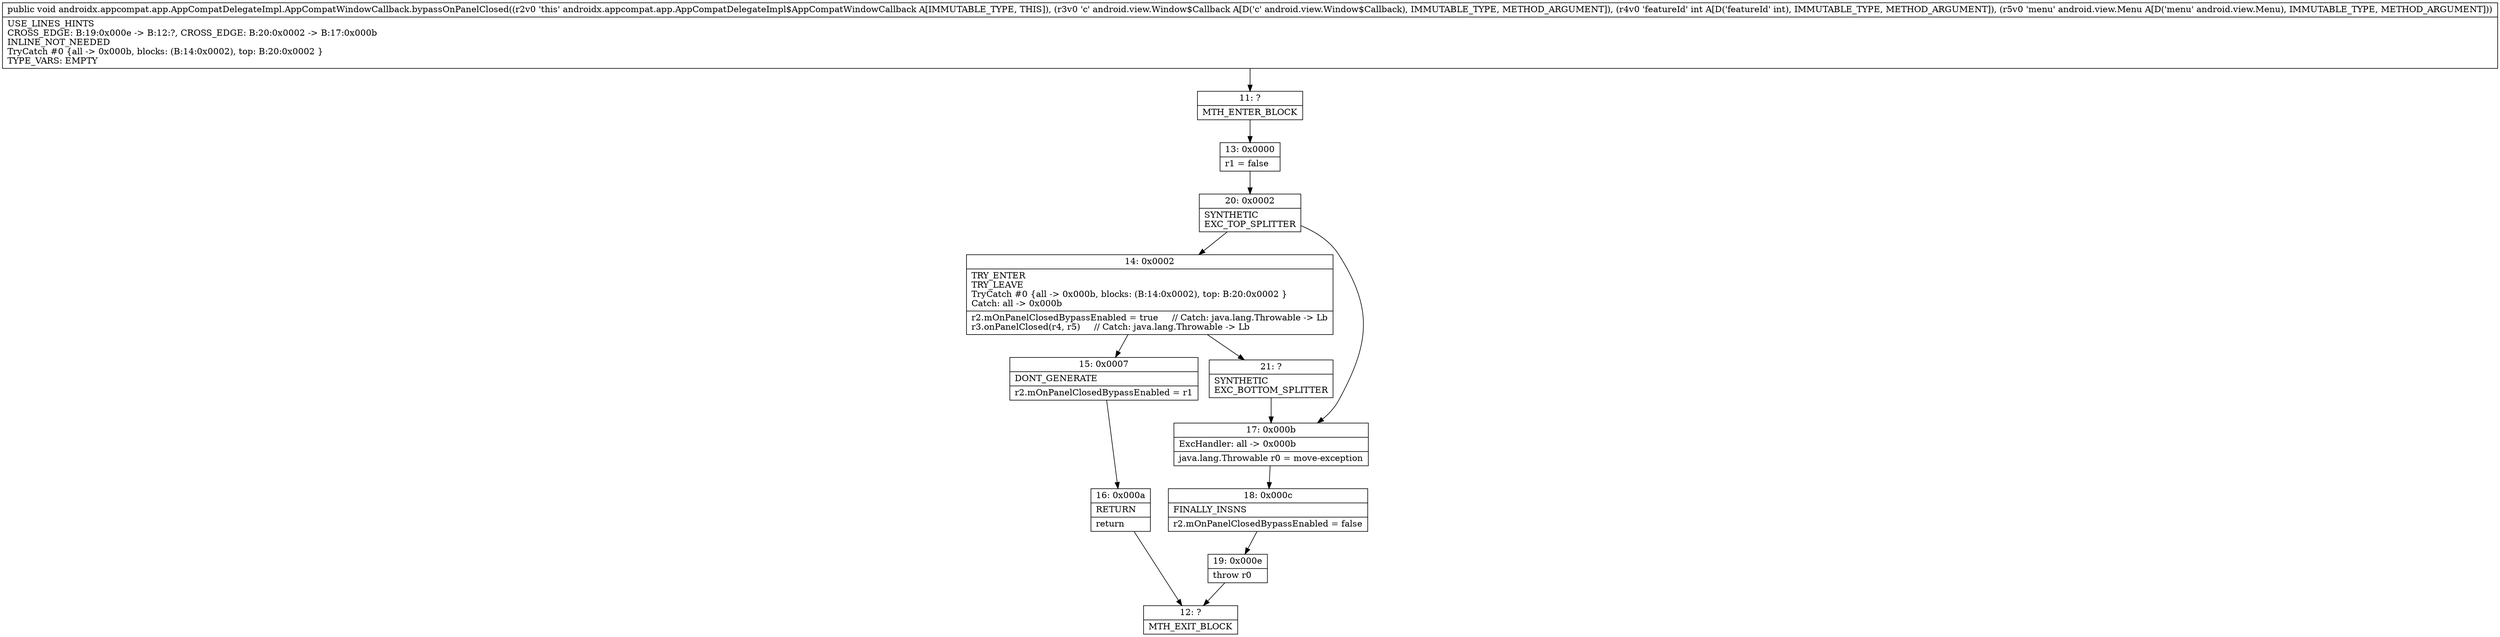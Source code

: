 digraph "CFG forandroidx.appcompat.app.AppCompatDelegateImpl.AppCompatWindowCallback.bypassOnPanelClosed(Landroid\/view\/Window$Callback;ILandroid\/view\/Menu;)V" {
Node_11 [shape=record,label="{11\:\ ?|MTH_ENTER_BLOCK\l}"];
Node_13 [shape=record,label="{13\:\ 0x0000|r1 = false\l}"];
Node_20 [shape=record,label="{20\:\ 0x0002|SYNTHETIC\lEXC_TOP_SPLITTER\l}"];
Node_14 [shape=record,label="{14\:\ 0x0002|TRY_ENTER\lTRY_LEAVE\lTryCatch #0 \{all \-\> 0x000b, blocks: (B:14:0x0002), top: B:20:0x0002 \}\lCatch: all \-\> 0x000b\l|r2.mOnPanelClosedBypassEnabled = true     \/\/ Catch: java.lang.Throwable \-\> Lb\lr3.onPanelClosed(r4, r5)     \/\/ Catch: java.lang.Throwable \-\> Lb\l}"];
Node_15 [shape=record,label="{15\:\ 0x0007|DONT_GENERATE\l|r2.mOnPanelClosedBypassEnabled = r1\l}"];
Node_16 [shape=record,label="{16\:\ 0x000a|RETURN\l|return\l}"];
Node_12 [shape=record,label="{12\:\ ?|MTH_EXIT_BLOCK\l}"];
Node_21 [shape=record,label="{21\:\ ?|SYNTHETIC\lEXC_BOTTOM_SPLITTER\l}"];
Node_17 [shape=record,label="{17\:\ 0x000b|ExcHandler: all \-\> 0x000b\l|java.lang.Throwable r0 = move\-exception\l}"];
Node_18 [shape=record,label="{18\:\ 0x000c|FINALLY_INSNS\l|r2.mOnPanelClosedBypassEnabled = false\l}"];
Node_19 [shape=record,label="{19\:\ 0x000e|throw r0\l}"];
MethodNode[shape=record,label="{public void androidx.appcompat.app.AppCompatDelegateImpl.AppCompatWindowCallback.bypassOnPanelClosed((r2v0 'this' androidx.appcompat.app.AppCompatDelegateImpl$AppCompatWindowCallback A[IMMUTABLE_TYPE, THIS]), (r3v0 'c' android.view.Window$Callback A[D('c' android.view.Window$Callback), IMMUTABLE_TYPE, METHOD_ARGUMENT]), (r4v0 'featureId' int A[D('featureId' int), IMMUTABLE_TYPE, METHOD_ARGUMENT]), (r5v0 'menu' android.view.Menu A[D('menu' android.view.Menu), IMMUTABLE_TYPE, METHOD_ARGUMENT]))  | USE_LINES_HINTS\lCROSS_EDGE: B:19:0x000e \-\> B:12:?, CROSS_EDGE: B:20:0x0002 \-\> B:17:0x000b\lINLINE_NOT_NEEDED\lTryCatch #0 \{all \-\> 0x000b, blocks: (B:14:0x0002), top: B:20:0x0002 \}\lTYPE_VARS: EMPTY\l}"];
MethodNode -> Node_11;Node_11 -> Node_13;
Node_13 -> Node_20;
Node_20 -> Node_14;
Node_20 -> Node_17;
Node_14 -> Node_15;
Node_14 -> Node_21;
Node_15 -> Node_16;
Node_16 -> Node_12;
Node_21 -> Node_17;
Node_17 -> Node_18;
Node_18 -> Node_19;
Node_19 -> Node_12;
}

